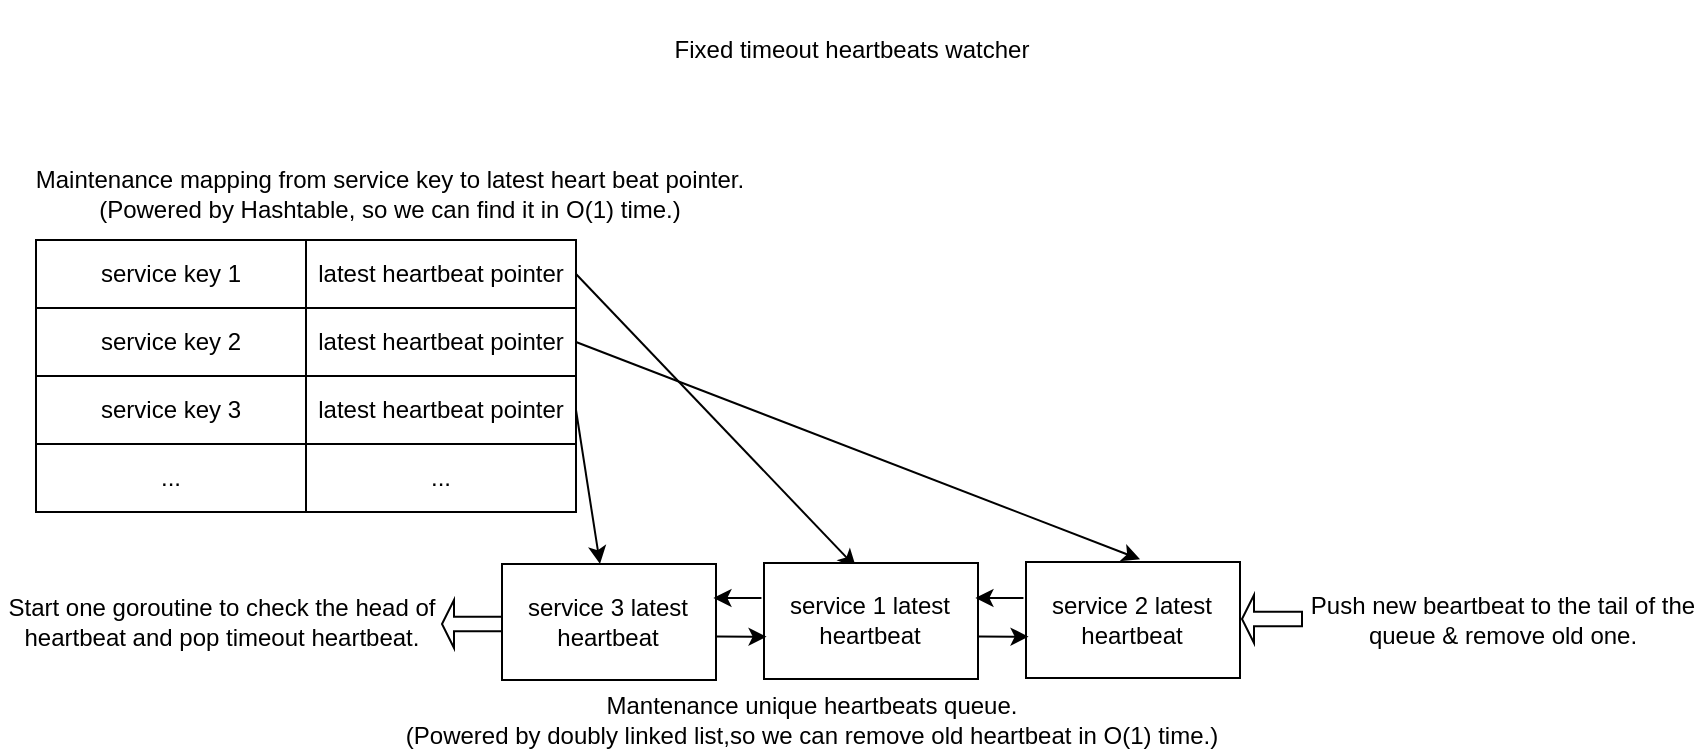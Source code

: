 <mxfile>
    <diagram id="SmKWZeOlkfU7Dyu4ne95" name="Page-1">
        <mxGraphModel dx="1815" dy="605" grid="1" gridSize="10" guides="1" tooltips="1" connect="1" arrows="1" fold="1" page="1" pageScale="1" pageWidth="827" pageHeight="1169" math="0" shadow="0">
            <root>
                <mxCell id="0"/>
                <mxCell id="1" parent="0"/>
                <mxCell id="27" value="Maintenance mapping from service key to latest heart beat pointer. &lt;br&gt;(Powered by Hashtable, so we can find it in O(1) time.)" style="text;html=1;strokeColor=none;fillColor=none;align=center;verticalAlign=middle;whiteSpace=wrap;rounded=0;" parent="1" vertex="1">
                    <mxGeometry x="19" y="292" width="390" height="30" as="geometry"/>
                </mxCell>
                <mxCell id="28" value="Mantenance unique heartbeats queue.&lt;br&gt;(Powered by doubly linked list,so we can remove old heartbeat in O(1) time.)" style="text;html=1;strokeColor=none;fillColor=none;align=center;verticalAlign=middle;whiteSpace=wrap;rounded=0;" parent="1" vertex="1">
                    <mxGeometry x="80" y="555" width="690" height="30" as="geometry"/>
                </mxCell>
                <mxCell id="31" value="" style="verticalLabelPosition=bottom;verticalAlign=top;html=1;shape=mxgraph.basic.rect;fillColor2=none;strokeWidth=1;size=20;indent=5;" parent="1" vertex="1">
                    <mxGeometry x="270" y="492" width="107" height="58" as="geometry"/>
                </mxCell>
                <mxCell id="45" value="" style="shape=table;html=1;whiteSpace=wrap;startSize=0;container=1;collapsible=0;childLayout=tableLayout;" parent="1" vertex="1">
                    <mxGeometry x="37" y="330" width="270" height="136" as="geometry"/>
                </mxCell>
                <mxCell id="61" style="shape=partialRectangle;html=1;whiteSpace=wrap;collapsible=0;dropTarget=0;pointerEvents=0;fillColor=none;top=0;left=0;bottom=0;right=0;points=[[0,0.5],[1,0.5]];portConstraint=eastwest;" parent="45" vertex="1">
                    <mxGeometry width="270" height="34" as="geometry"/>
                </mxCell>
                <mxCell id="62" value="service key 1" style="shape=partialRectangle;html=1;whiteSpace=wrap;connectable=0;fillColor=none;top=0;left=0;bottom=0;right=0;overflow=hidden;pointerEvents=1;" parent="61" vertex="1">
                    <mxGeometry width="135" height="34" as="geometry">
                        <mxRectangle width="135" height="34" as="alternateBounds"/>
                    </mxGeometry>
                </mxCell>
                <mxCell id="63" value="latest heartbeat pointer" style="shape=partialRectangle;html=1;whiteSpace=wrap;connectable=0;fillColor=none;top=0;left=0;bottom=0;right=0;overflow=hidden;pointerEvents=1;" parent="61" vertex="1">
                    <mxGeometry x="135" width="135" height="34" as="geometry">
                        <mxRectangle width="135" height="34" as="alternateBounds"/>
                    </mxGeometry>
                </mxCell>
                <mxCell id="58" style="shape=partialRectangle;html=1;whiteSpace=wrap;collapsible=0;dropTarget=0;pointerEvents=0;fillColor=none;top=0;left=0;bottom=0;right=0;points=[[0,0.5],[1,0.5]];portConstraint=eastwest;" parent="45" vertex="1">
                    <mxGeometry y="34" width="270" height="34" as="geometry"/>
                </mxCell>
                <mxCell id="59" value="&lt;span&gt;service key 2&lt;/span&gt;" style="shape=partialRectangle;html=1;whiteSpace=wrap;connectable=0;fillColor=none;top=0;left=0;bottom=0;right=0;overflow=hidden;pointerEvents=1;" parent="58" vertex="1">
                    <mxGeometry width="135" height="34" as="geometry">
                        <mxRectangle width="135" height="34" as="alternateBounds"/>
                    </mxGeometry>
                </mxCell>
                <mxCell id="60" value="&lt;span&gt;latest heartbeat pointer&lt;/span&gt;" style="shape=partialRectangle;html=1;whiteSpace=wrap;connectable=0;fillColor=none;top=0;left=0;bottom=0;right=0;overflow=hidden;pointerEvents=1;" parent="58" vertex="1">
                    <mxGeometry x="135" width="135" height="34" as="geometry">
                        <mxRectangle width="135" height="34" as="alternateBounds"/>
                    </mxGeometry>
                </mxCell>
                <mxCell id="46" value="" style="shape=partialRectangle;html=1;whiteSpace=wrap;collapsible=0;dropTarget=0;pointerEvents=0;fillColor=none;top=0;left=0;bottom=0;right=0;points=[[0,0.5],[1,0.5]];portConstraint=eastwest;" parent="45" vertex="1">
                    <mxGeometry y="68" width="270" height="34" as="geometry"/>
                </mxCell>
                <mxCell id="47" value="&lt;span&gt;service key 3&lt;/span&gt;" style="shape=partialRectangle;html=1;whiteSpace=wrap;connectable=0;fillColor=none;top=0;left=0;bottom=0;right=0;overflow=hidden;pointerEvents=1;" parent="46" vertex="1">
                    <mxGeometry width="135" height="34" as="geometry">
                        <mxRectangle width="135" height="34" as="alternateBounds"/>
                    </mxGeometry>
                </mxCell>
                <mxCell id="48" value="&lt;span&gt;latest heartbeat pointer&lt;/span&gt;" style="shape=partialRectangle;html=1;whiteSpace=wrap;connectable=0;fillColor=none;top=0;left=0;bottom=0;right=0;overflow=hidden;pointerEvents=1;" parent="46" vertex="1">
                    <mxGeometry x="135" width="135" height="34" as="geometry">
                        <mxRectangle width="135" height="34" as="alternateBounds"/>
                    </mxGeometry>
                </mxCell>
                <mxCell id="54" value="" style="shape=partialRectangle;html=1;whiteSpace=wrap;collapsible=0;dropTarget=0;pointerEvents=0;fillColor=none;top=0;left=0;bottom=0;right=0;points=[[0,0.5],[1,0.5]];portConstraint=eastwest;" parent="45" vertex="1">
                    <mxGeometry y="102" width="270" height="34" as="geometry"/>
                </mxCell>
                <mxCell id="55" value="..." style="shape=partialRectangle;html=1;whiteSpace=wrap;connectable=0;fillColor=none;top=0;left=0;bottom=0;right=0;overflow=hidden;pointerEvents=1;" parent="54" vertex="1">
                    <mxGeometry width="135" height="34" as="geometry">
                        <mxRectangle width="135" height="34" as="alternateBounds"/>
                    </mxGeometry>
                </mxCell>
                <mxCell id="56" value="..." style="shape=partialRectangle;html=1;whiteSpace=wrap;connectable=0;fillColor=none;top=0;left=0;bottom=0;right=0;overflow=hidden;pointerEvents=1;" parent="54" vertex="1">
                    <mxGeometry x="135" width="135" height="34" as="geometry">
                        <mxRectangle width="135" height="34" as="alternateBounds"/>
                    </mxGeometry>
                </mxCell>
                <mxCell id="66" value="Push new beartbeat to the tail of the queue &amp;amp; remove old one." style="text;html=1;strokeColor=none;fillColor=none;align=center;verticalAlign=middle;whiteSpace=wrap;rounded=0;" parent="1" vertex="1">
                    <mxGeometry x="669" y="501.5" width="203" height="37" as="geometry"/>
                </mxCell>
                <mxCell id="72" value="Start one goroutine to check the head of heartbeat and pop timeout heartbeat." style="text;html=1;strokeColor=none;fillColor=none;align=center;verticalAlign=middle;whiteSpace=wrap;rounded=0;" parent="1" vertex="1">
                    <mxGeometry x="20" y="506" width="220" height="30" as="geometry"/>
                </mxCell>
                <mxCell id="73" value="" style="shape=singleArrow;direction=west;whiteSpace=wrap;html=1;" parent="1" vertex="1">
                    <mxGeometry x="240" y="510" width="30" height="24" as="geometry"/>
                </mxCell>
                <mxCell id="76" value="" style="endArrow=classic;html=1;exitX=1;exitY=0.5;exitDx=0;exitDy=0;entryX=0.422;entryY=-0.085;entryDx=0;entryDy=0;entryPerimeter=0;" parent="1" source="61" target="85" edge="1">
                    <mxGeometry width="50" height="50" relative="1" as="geometry">
                        <mxPoint x="387" y="550" as="sourcePoint"/>
                        <mxPoint x="447" y="490" as="targetPoint"/>
                    </mxGeometry>
                </mxCell>
                <mxCell id="77" value="" style="endArrow=classic;html=1;exitX=1;exitY=0.5;exitDx=0;exitDy=0;entryX=0.533;entryY=-0.023;entryDx=0;entryDy=0;entryPerimeter=0;" parent="1" source="58" target="86" edge="1">
                    <mxGeometry width="50" height="50" relative="1" as="geometry">
                        <mxPoint x="317" y="357" as="sourcePoint"/>
                        <mxPoint x="547" y="430" as="targetPoint"/>
                    </mxGeometry>
                </mxCell>
                <mxCell id="78" value="" style="endArrow=classic;html=1;exitX=1;exitY=0.5;exitDx=0;exitDy=0;" parent="1" source="46" target="31" edge="1">
                    <mxGeometry width="50" height="50" relative="1" as="geometry">
                        <mxPoint x="317" y="391" as="sourcePoint"/>
                        <mxPoint x="573.64" y="579.68" as="targetPoint"/>
                    </mxGeometry>
                </mxCell>
                <mxCell id="79" value="service 3 latest heartbeat" style="text;html=1;strokeColor=none;fillColor=none;align=center;verticalAlign=middle;whiteSpace=wrap;rounded=0;" parent="1" vertex="1">
                    <mxGeometry x="278" y="498" width="90" height="45" as="geometry"/>
                </mxCell>
                <mxCell id="84" value="" style="verticalLabelPosition=bottom;verticalAlign=top;html=1;shape=mxgraph.basic.rect;fillColor2=none;strokeWidth=1;size=20;indent=5;" parent="1" vertex="1">
                    <mxGeometry x="401" y="491.5" width="107" height="58" as="geometry"/>
                </mxCell>
                <mxCell id="85" value="service 1 latest heartbeat" style="text;html=1;strokeColor=none;fillColor=none;align=center;verticalAlign=middle;whiteSpace=wrap;rounded=0;" parent="1" vertex="1">
                    <mxGeometry x="409" y="497.5" width="90" height="45" as="geometry"/>
                </mxCell>
                <mxCell id="86" value="" style="verticalLabelPosition=bottom;verticalAlign=top;html=1;shape=mxgraph.basic.rect;fillColor2=none;strokeWidth=1;size=20;indent=5;" parent="1" vertex="1">
                    <mxGeometry x="532" y="491" width="107" height="58" as="geometry"/>
                </mxCell>
                <mxCell id="87" value="service 2 latest heartbeat" style="text;html=1;strokeColor=none;fillColor=none;align=center;verticalAlign=middle;whiteSpace=wrap;rounded=0;" parent="1" vertex="1">
                    <mxGeometry x="540" y="497" width="90" height="45" as="geometry"/>
                </mxCell>
                <mxCell id="90" value="" style="shape=singleArrow;direction=west;whiteSpace=wrap;html=1;" parent="1" vertex="1">
                    <mxGeometry x="640" y="507.5" width="30" height="24" as="geometry"/>
                </mxCell>
                <mxCell id="91" value="" style="endArrow=classic;html=1;entryX=0.988;entryY=0.293;entryDx=0;entryDy=0;entryPerimeter=0;exitX=-0.012;exitY=0.302;exitDx=0;exitDy=0;exitPerimeter=0;" parent="1" source="84" target="31" edge="1">
                    <mxGeometry width="50" height="50" relative="1" as="geometry">
                        <mxPoint x="197" y="650" as="sourcePoint"/>
                        <mxPoint x="247" y="600" as="targetPoint"/>
                    </mxGeometry>
                </mxCell>
                <mxCell id="92" value="" style="endArrow=classic;html=1;entryX=0.012;entryY=0.635;entryDx=0;entryDy=0;entryPerimeter=0;exitX=1;exitY=0.626;exitDx=0;exitDy=0;exitPerimeter=0;" parent="1" source="31" target="84" edge="1">
                    <mxGeometry width="50" height="50" relative="1" as="geometry">
                        <mxPoint x="409.716" y="519.016" as="sourcePoint"/>
                        <mxPoint x="385.716" y="518.994" as="targetPoint"/>
                    </mxGeometry>
                </mxCell>
                <mxCell id="100" value="" style="endArrow=classic;html=1;entryX=0.988;entryY=0.293;entryDx=0;entryDy=0;entryPerimeter=0;exitX=-0.012;exitY=0.302;exitDx=0;exitDy=0;exitPerimeter=0;" parent="1" edge="1">
                    <mxGeometry width="50" height="50" relative="1" as="geometry">
                        <mxPoint x="530.716" y="509.016" as="sourcePoint"/>
                        <mxPoint x="506.716" y="508.994" as="targetPoint"/>
                    </mxGeometry>
                </mxCell>
                <mxCell id="101" value="" style="endArrow=classic;html=1;entryX=0.012;entryY=0.635;entryDx=0;entryDy=0;entryPerimeter=0;exitX=1;exitY=0.626;exitDx=0;exitDy=0;exitPerimeter=0;" parent="1" edge="1">
                    <mxGeometry width="50" height="50" relative="1" as="geometry">
                        <mxPoint x="508" y="528.308" as="sourcePoint"/>
                        <mxPoint x="533.284" y="528.33" as="targetPoint"/>
                    </mxGeometry>
                </mxCell>
                <mxCell id="102" value="Fixed timeout heartbeats watcher" style="text;html=1;strokeColor=none;fillColor=none;align=center;verticalAlign=middle;whiteSpace=wrap;rounded=0;" vertex="1" parent="1">
                    <mxGeometry x="250" y="210" width="390" height="50" as="geometry"/>
                </mxCell>
            </root>
        </mxGraphModel>
    </diagram>
</mxfile>